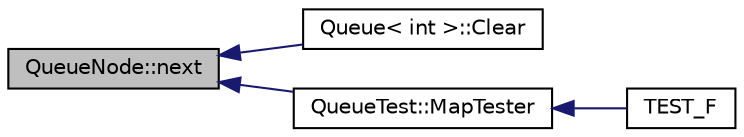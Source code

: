 digraph "QueueNode::next"
{
  edge [fontname="Helvetica",fontsize="10",labelfontname="Helvetica",labelfontsize="10"];
  node [fontname="Helvetica",fontsize="10",shape=record];
  rankdir="LR";
  Node9 [label="QueueNode::next",height=0.2,width=0.4,color="black", fillcolor="grey75", style="filled", fontcolor="black"];
  Node9 -> Node10 [dir="back",color="midnightblue",fontsize="10",style="solid",fontname="Helvetica"];
  Node10 [label="Queue\< int \>::Clear",height=0.2,width=0.4,color="black", fillcolor="white", style="filled",URL="$d4/da4/class_queue.html#acfdd5f9f7e936ca30dcf877370ef9510"];
  Node9 -> Node11 [dir="back",color="midnightblue",fontsize="10",style="solid",fontname="Helvetica"];
  Node11 [label="QueueTest::MapTester",height=0.2,width=0.4,color="black", fillcolor="white", style="filled",URL="$dd/d38/class_queue_test.html#a7f1661cd16c428a130d6ac1e4246eaab"];
  Node11 -> Node12 [dir="back",color="midnightblue",fontsize="10",style="solid",fontname="Helvetica"];
  Node12 [label="TEST_F",height=0.2,width=0.4,color="black", fillcolor="white", style="filled",URL="$d0/df8/sample3__unittest_8cc.html#ab9369b85f03de6dbf56f77d255515c8c"];
}
